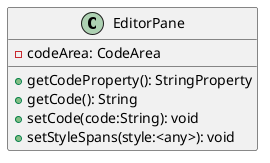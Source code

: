 @startuml

    class EditorPane {
        -codeArea: CodeArea
        +getCodeProperty(): StringProperty
        +getCode(): String
        +setCode(code:String): void
        +setStyleSpans(style:<any>): void
    }

@enduml
